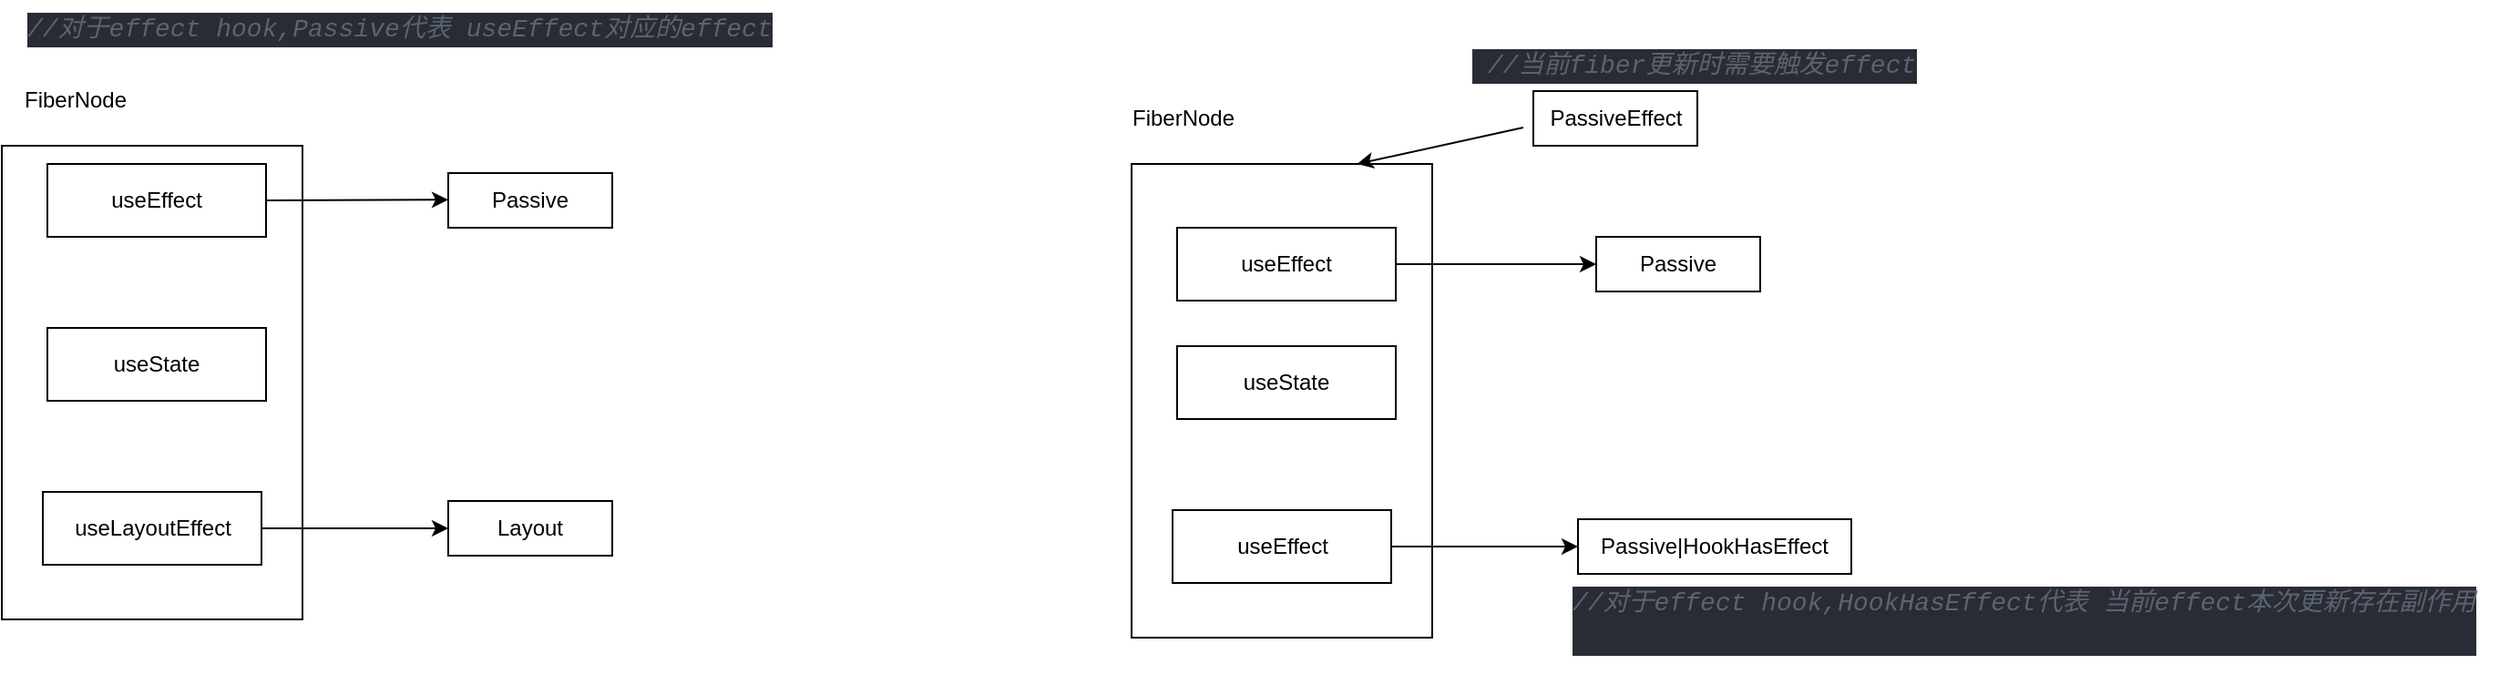 <mxfile>
    <diagram id="lv-Me_n49iTOs89_6Nvj" name="Page-1">
        <mxGraphModel dx="875" dy="584" grid="1" gridSize="10" guides="1" tooltips="1" connect="1" arrows="1" fold="1" page="1" pageScale="1" pageWidth="10000" pageHeight="10000" math="0" shadow="0">
            <root>
                <mxCell id="0"/>
                <mxCell id="1" parent="0"/>
                <mxCell id="2" value="" style="whiteSpace=wrap;html=1;" vertex="1" parent="1">
                    <mxGeometry x="1965" y="2220" width="165" height="260" as="geometry"/>
                </mxCell>
                <mxCell id="3" value="FiberNode" style="text;html=1;align=center;verticalAlign=middle;resizable=0;points=[];autosize=1;strokeColor=none;fillColor=none;" vertex="1" parent="1">
                    <mxGeometry x="1965" y="2180" width="80" height="30" as="geometry"/>
                </mxCell>
                <mxCell id="4" style="edgeStyle=none;html=1;exitX=1;exitY=0.5;exitDx=0;exitDy=0;" edge="1" parent="1" source="5">
                    <mxGeometry relative="1" as="geometry">
                        <mxPoint x="2210" y="2249.652" as="targetPoint"/>
                    </mxGeometry>
                </mxCell>
                <mxCell id="5" value="useEffect" style="rounded=0;whiteSpace=wrap;html=1;" vertex="1" parent="1">
                    <mxGeometry x="1990" y="2230" width="120" height="40" as="geometry"/>
                </mxCell>
                <mxCell id="6" value="useState" style="rounded=0;whiteSpace=wrap;html=1;" vertex="1" parent="1">
                    <mxGeometry x="1990" y="2320" width="120" height="40" as="geometry"/>
                </mxCell>
                <mxCell id="7" style="edgeStyle=none;html=1;exitX=1;exitY=0.5;exitDx=0;exitDy=0;entryX=0;entryY=0.5;entryDx=0;entryDy=0;" edge="1" parent="1" source="8" target="11">
                    <mxGeometry relative="1" as="geometry"/>
                </mxCell>
                <mxCell id="8" value="useLayoutEffect" style="rounded=0;whiteSpace=wrap;html=1;" vertex="1" parent="1">
                    <mxGeometry x="1987.5" y="2410" width="120" height="40" as="geometry"/>
                </mxCell>
                <mxCell id="9" value="&lt;div style=&quot;color: #abb2bf;background-color: #282c34;font-family: Consolas, &#39;Courier New&#39;, monospace;font-weight: normal;font-size: 14px;line-height: 19px;white-space: pre;&quot;&gt;&lt;div&gt;&lt;span style=&quot;color: #5c6370;font-style: italic;&quot;&gt;//对于effect hook,Passive代表 useEffect对应的effect&lt;/span&gt;&lt;/div&gt;&lt;div&gt;&lt;span style=&quot;color: #c678dd;&quot;&gt;&lt;/span&gt;&lt;/div&gt;&lt;/div&gt;" style="text;whiteSpace=wrap;html=1;" vertex="1" parent="1">
                    <mxGeometry x="1976.5" y="2140" width="420" height="40" as="geometry"/>
                </mxCell>
                <mxCell id="10" value="Passive" style="whiteSpace=wrap;html=1;" vertex="1" parent="1">
                    <mxGeometry x="2210" y="2235" width="90" height="30" as="geometry"/>
                </mxCell>
                <mxCell id="11" value="Layout" style="whiteSpace=wrap;html=1;" vertex="1" parent="1">
                    <mxGeometry x="2210" y="2415" width="90" height="30" as="geometry"/>
                </mxCell>
                <mxCell id="12" value="" style="whiteSpace=wrap;html=1;" vertex="1" parent="1">
                    <mxGeometry x="2585" y="2230" width="165" height="260" as="geometry"/>
                </mxCell>
                <mxCell id="13" value="useEffect" style="rounded=0;whiteSpace=wrap;html=1;" vertex="1" parent="1">
                    <mxGeometry x="2610" y="2265" width="120" height="40" as="geometry"/>
                </mxCell>
                <mxCell id="14" value="useState" style="rounded=0;whiteSpace=wrap;html=1;" vertex="1" parent="1">
                    <mxGeometry x="2610" y="2330" width="120" height="40" as="geometry"/>
                </mxCell>
                <mxCell id="15" style="edgeStyle=none;html=1;exitX=1;exitY=0.5;exitDx=0;exitDy=0;entryX=0;entryY=0.5;entryDx=0;entryDy=0;" edge="1" parent="1" source="16" target="17">
                    <mxGeometry relative="1" as="geometry"/>
                </mxCell>
                <mxCell id="16" value="useEffect" style="rounded=0;whiteSpace=wrap;html=1;" vertex="1" parent="1">
                    <mxGeometry x="2607.5" y="2420" width="120" height="40" as="geometry"/>
                </mxCell>
                <mxCell id="17" value="&lt;span style=&quot;color: rgb(0, 0, 0);&quot;&gt;Passive|HookHasEffect&lt;/span&gt;" style="whiteSpace=wrap;html=1;" vertex="1" parent="1">
                    <mxGeometry x="2830" y="2425" width="150" height="30" as="geometry"/>
                </mxCell>
                <mxCell id="18" value="FiberNode" style="text;html=1;align=center;verticalAlign=middle;resizable=0;points=[];autosize=1;strokeColor=none;fillColor=none;" vertex="1" parent="1">
                    <mxGeometry x="2573" y="2190" width="80" height="30" as="geometry"/>
                </mxCell>
                <mxCell id="19" value="" style="edgeStyle=none;html=1;exitX=1;exitY=0.5;exitDx=0;exitDy=0;" edge="1" parent="1" source="13" target="20">
                    <mxGeometry relative="1" as="geometry">
                        <mxPoint x="2830" y="2259.652" as="targetPoint"/>
                        <mxPoint x="2730" y="2285" as="sourcePoint"/>
                    </mxGeometry>
                </mxCell>
                <mxCell id="20" value="Passive" style="whiteSpace=wrap;html=1;" vertex="1" parent="1">
                    <mxGeometry x="2840" y="2270" width="90" height="30" as="geometry"/>
                </mxCell>
                <mxCell id="21" value="" style="endArrow=classic;html=1;entryX=0.75;entryY=0;entryDx=0;entryDy=0;" edge="1" parent="1" target="12">
                    <mxGeometry width="50" height="50" relative="1" as="geometry">
                        <mxPoint x="2800" y="2210" as="sourcePoint"/>
                        <mxPoint x="2850" y="2160" as="targetPoint"/>
                    </mxGeometry>
                </mxCell>
                <mxCell id="22" value="PassiveEffect" style="whiteSpace=wrap;html=1;" vertex="1" parent="1">
                    <mxGeometry x="2805.5" y="2190" width="90" height="30" as="geometry"/>
                </mxCell>
                <mxCell id="23" value="&lt;div style=&quot;color: #abb2bf;background-color: #282c34;font-family: Consolas, &#39;Courier New&#39;, monospace;font-weight: normal;font-size: 14px;line-height: 19px;white-space: pre;&quot;&gt;&lt;div&gt;&lt;span style=&quot;color: #5c6370;font-style: italic;&quot;&gt;//对于effect hook,HookHasEffect代表 当前effect本次更新存在副作用&lt;/span&gt;&lt;/div&gt;&lt;br&gt;&lt;/div&gt;" style="text;whiteSpace=wrap;html=1;" vertex="1" parent="1">
                    <mxGeometry x="2825" y="2455" width="510" height="60" as="geometry"/>
                </mxCell>
                <mxCell id="24" value="&lt;div style=&quot;color: #abb2bf;background-color: #282c34;font-family: Consolas, &#39;Courier New&#39;, monospace;font-weight: normal;font-size: 14px;line-height: 19px;white-space: pre;&quot;&gt;&lt;div&gt;&lt;span style=&quot;color: #abb2bf;&quot;&gt;&amp;nbsp;&lt;/span&gt;&lt;span style=&quot;color: #5c6370;font-style: italic;&quot;&gt;//当前fiber更新时需要触发effect&lt;/span&gt;&lt;/div&gt;&lt;/div&gt;" style="text;whiteSpace=wrap;html=1;" vertex="1" parent="1">
                    <mxGeometry x="2770" y="2160" width="270" height="40" as="geometry"/>
                </mxCell>
            </root>
        </mxGraphModel>
    </diagram>
</mxfile>